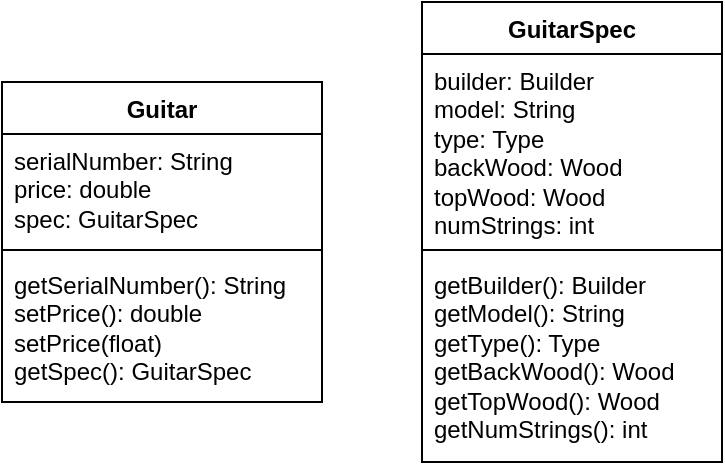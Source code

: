 <mxfile>
    <diagram id="Jn5-QKlfxLafge6UrlRa" name="Page-1">
        <mxGraphModel dx="553" dy="337" grid="1" gridSize="10" guides="1" tooltips="1" connect="1" arrows="1" fold="1" page="1" pageScale="1" pageWidth="850" pageHeight="1100" math="0" shadow="0">
            <root>
                <mxCell id="0"/>
                <mxCell id="1" parent="0"/>
                <mxCell id="2" value="GuitarSpec" style="swimlane;fontStyle=1;align=center;verticalAlign=top;childLayout=stackLayout;horizontal=1;startSize=26;horizontalStack=0;resizeParent=1;resizeParentMax=0;resizeLast=0;collapsible=1;marginBottom=0;whiteSpace=wrap;html=1;" parent="1" vertex="1">
                    <mxGeometry x="340" y="40" width="150" height="230" as="geometry"/>
                </mxCell>
                <mxCell id="3" value="builder: Builder&lt;div&gt;model: String&lt;/div&gt;&lt;div&gt;type: Type&lt;/div&gt;&lt;div&gt;backWood: Wood&lt;/div&gt;&lt;div&gt;topWood: Wood&lt;/div&gt;&lt;div&gt;numStrings: int&lt;/div&gt;" style="text;strokeColor=none;fillColor=none;align=left;verticalAlign=top;spacingLeft=4;spacingRight=4;overflow=hidden;rotatable=0;points=[[0,0.5],[1,0.5]];portConstraint=eastwest;whiteSpace=wrap;html=1;" parent="2" vertex="1">
                    <mxGeometry y="26" width="150" height="94" as="geometry"/>
                </mxCell>
                <mxCell id="4" value="" style="line;strokeWidth=1;fillColor=none;align=left;verticalAlign=middle;spacingTop=-1;spacingLeft=3;spacingRight=3;rotatable=0;labelPosition=right;points=[];portConstraint=eastwest;strokeColor=inherit;" parent="2" vertex="1">
                    <mxGeometry y="120" width="150" height="8" as="geometry"/>
                </mxCell>
                <mxCell id="5" value="getBuilder(): Builder&lt;div&gt;getModel(): String&lt;/div&gt;&lt;div&gt;getType(): Type&lt;/div&gt;&lt;div&gt;getBackWood(): Wood&lt;/div&gt;&lt;div&gt;getTopWood(): Wood&lt;/div&gt;&lt;div&gt;getNumStrings(): int&lt;/div&gt;" style="text;strokeColor=none;fillColor=none;align=left;verticalAlign=top;spacingLeft=4;spacingRight=4;overflow=hidden;rotatable=0;points=[[0,0.5],[1,0.5]];portConstraint=eastwest;whiteSpace=wrap;html=1;" parent="2" vertex="1">
                    <mxGeometry y="128" width="150" height="102" as="geometry"/>
                </mxCell>
                <mxCell id="6" value="Guitar" style="swimlane;fontStyle=1;align=center;verticalAlign=top;childLayout=stackLayout;horizontal=1;startSize=26;horizontalStack=0;resizeParent=1;resizeParentMax=0;resizeLast=0;collapsible=1;marginBottom=0;whiteSpace=wrap;html=1;" parent="1" vertex="1">
                    <mxGeometry x="130" y="80" width="160" height="160" as="geometry"/>
                </mxCell>
                <mxCell id="7" value="serialNumber: String&lt;br&gt;price: double&lt;br&gt;spec: GuitarSpec" style="text;strokeColor=none;fillColor=none;align=left;verticalAlign=top;spacingLeft=4;spacingRight=4;overflow=hidden;rotatable=0;points=[[0,0.5],[1,0.5]];portConstraint=eastwest;whiteSpace=wrap;html=1;" parent="6" vertex="1">
                    <mxGeometry y="26" width="160" height="54" as="geometry"/>
                </mxCell>
                <mxCell id="8" value="" style="line;strokeWidth=1;fillColor=none;align=left;verticalAlign=middle;spacingTop=-1;spacingLeft=3;spacingRight=3;rotatable=0;labelPosition=right;points=[];portConstraint=eastwest;strokeColor=inherit;" parent="6" vertex="1">
                    <mxGeometry y="80" width="160" height="8" as="geometry"/>
                </mxCell>
                <mxCell id="9" value="getSerialNumber(): String&lt;br&gt;setPrice(): double&lt;br&gt;setPrice(float)&lt;br&gt;getSpec(): GuitarSpec" style="text;strokeColor=none;fillColor=none;align=left;verticalAlign=top;spacingLeft=4;spacingRight=4;overflow=hidden;rotatable=0;points=[[0,0.5],[1,0.5]];portConstraint=eastwest;whiteSpace=wrap;html=1;" parent="6" vertex="1">
                    <mxGeometry y="88" width="160" height="72" as="geometry"/>
                </mxCell>
            </root>
        </mxGraphModel>
    </diagram>
</mxfile>
